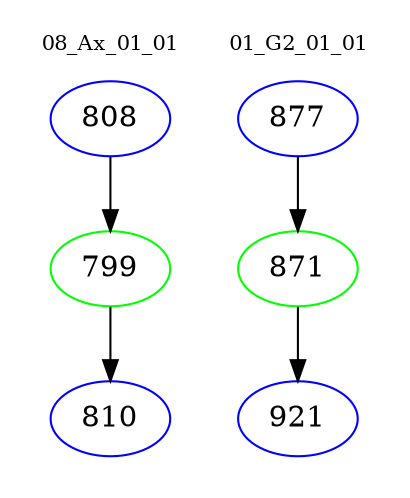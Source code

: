 digraph{
subgraph cluster_0 {
color = white
label = "08_Ax_01_01";
fontsize=10;
T0_808 [label="808", color="blue"]
T0_808 -> T0_799 [color="black"]
T0_799 [label="799", color="green"]
T0_799 -> T0_810 [color="black"]
T0_810 [label="810", color="blue"]
}
subgraph cluster_1 {
color = white
label = "01_G2_01_01";
fontsize=10;
T1_877 [label="877", color="blue"]
T1_877 -> T1_871 [color="black"]
T1_871 [label="871", color="green"]
T1_871 -> T1_921 [color="black"]
T1_921 [label="921", color="blue"]
}
}
